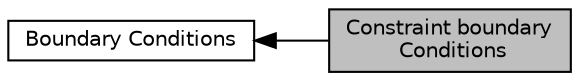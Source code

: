 digraph "Constraint boundary Conditions"
{
  bgcolor="transparent";
  edge [fontname="Helvetica",fontsize="10",labelfontname="Helvetica",labelfontsize="10"];
  node [fontname="Helvetica",fontsize="10",shape=record];
  rankdir=LR;
  Node0 [label="Constraint boundary\l Conditions",height=0.2,width=0.4,color="black", fillcolor="grey75", style="filled", fontcolor="black"];
  Node1 [label="Boundary Conditions",height=0.2,width=0.4,color="black",URL="$a21821.html"];
  Node1->Node0 [shape=plaintext, dir="back", style="solid"];
}
